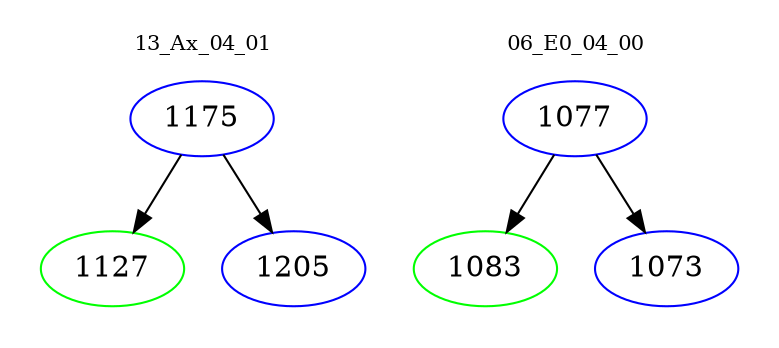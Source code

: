 digraph{
subgraph cluster_0 {
color = white
label = "13_Ax_04_01";
fontsize=10;
T0_1175 [label="1175", color="blue"]
T0_1175 -> T0_1127 [color="black"]
T0_1127 [label="1127", color="green"]
T0_1175 -> T0_1205 [color="black"]
T0_1205 [label="1205", color="blue"]
}
subgraph cluster_1 {
color = white
label = "06_E0_04_00";
fontsize=10;
T1_1077 [label="1077", color="blue"]
T1_1077 -> T1_1083 [color="black"]
T1_1083 [label="1083", color="green"]
T1_1077 -> T1_1073 [color="black"]
T1_1073 [label="1073", color="blue"]
}
}
